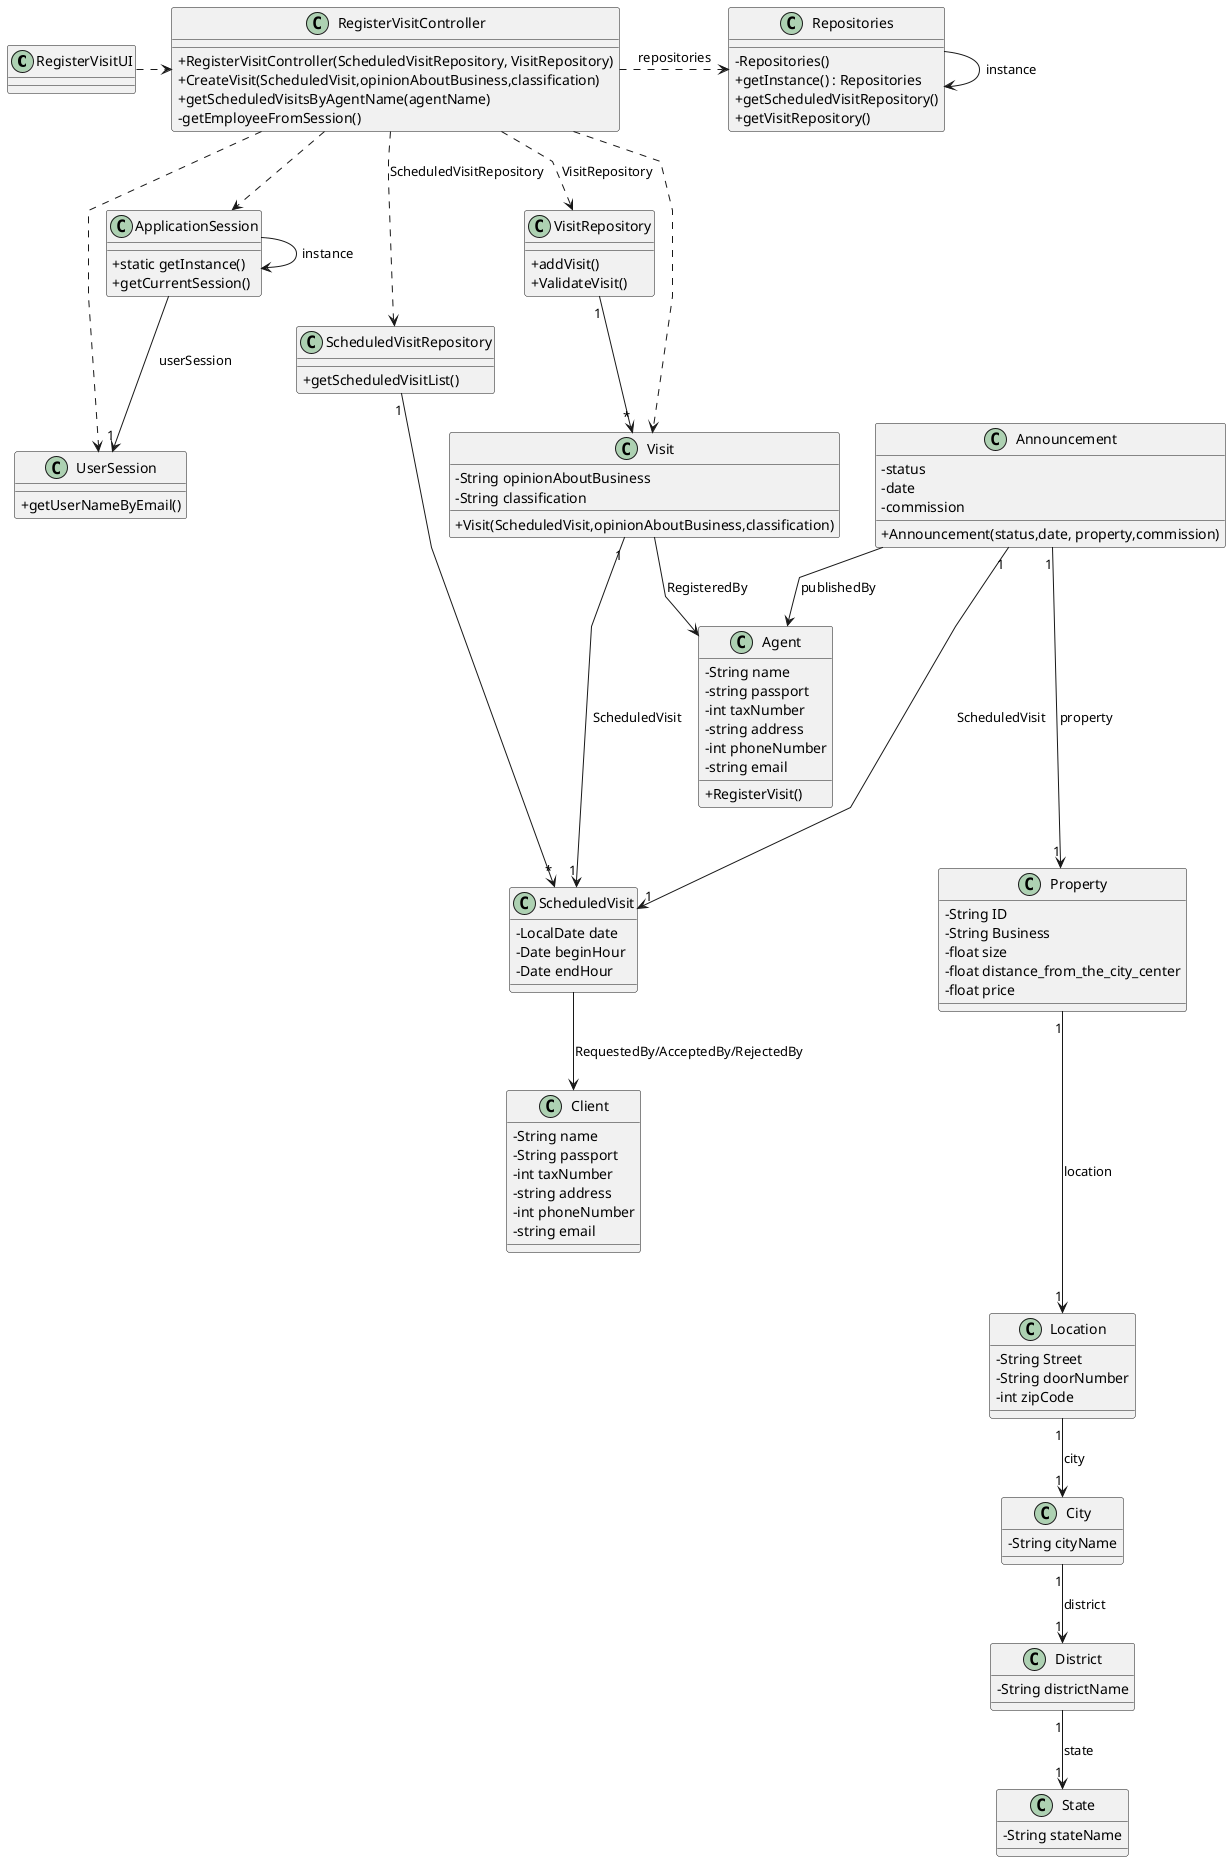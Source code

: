 @startuml
'skinparam monochrome true
skinparam packageStyle rectangle
skinparam shadowing false
skinparam linetype polyline
'skinparam linetype orto

skinparam classAttributeIconSize 0

'left to right direction

class RegisterVisitUI{
}

class RegisterVisitController {
    + RegisterVisitController(ScheduledVisitRepository, VisitRepository)
    +CreateVisit(ScheduledVisit,opinionAboutBusiness,classification)
    +getScheduledVisitsByAgentName(agentName)
    - getEmployeeFromSession()

}

class ApplicationSession
{
    + static getInstance()
    + getCurrentSession()
}

class UserSession
{
    + getUserNameByEmail()
}


class Repositories {
    - Repositories()
    + getInstance() : Repositories
    + getScheduledVisitRepository()
    + getVisitRepository()
}

class ScheduledVisitRepository{
    +getScheduledVisitList()
}

class Announcement{
    - status
    - date
    -commission
    +Announcement(status,date, property,commission)
}

class Property{
  -String ID
  -String Business
  -float size
  -float distance_from_the_city_center
  -float price
}



class Agent {
    -String name
    -string passport
    -int taxNumber
    -string address
    -int phoneNumber
    -string email
    +RegisterVisit()

}

class Client{
    -String name
    -String passport
    -int taxNumber
    -string address
    -int phoneNumber
    -string email

}

class ScheduledVisit{
    -LocalDate date
    -Date beginHour
    -Date endHour
    }

    class Visit{
        - String opinionAboutBusiness
        -String classification
        +Visit(ScheduledVisit,opinionAboutBusiness,classification)
    }

    class VisitRepository{
    +addVisit()
    +ValidateVisit()
    }

    class Location{
        -String Street
        -String doorNumber
        -int zipCode
    }

    class City{
        -String cityName
    }

    class District{
        -String districtName
     }

    class State{
        -String stateName
       }




Repositories -> Repositories : instance
ApplicationSession -> ApplicationSession : instance
RegisterVisitController .> Repositories : repositories


ApplicationSession --> "1" UserSession : userSession


RegisterVisitController ..> ApplicationSession
RegisterVisitController ..> UserSession

RegisterVisitUI .> RegisterVisitController

RegisterVisitController ..> Visit

RegisterVisitController ..> ScheduledVisitRepository : ScheduledVisitRepository

RegisterVisitController ..> VisitRepository : VisitRepository

VisitRepository "1" --> "*" Visit

ScheduledVisitRepository "1" --> "*" ScheduledVisit



Announcement "1" ---> "1" Property: property

Property "1" ---> "1" Location: location

Location "1" --> "1" City: city

City "1" --> "1" District: district

District "1" --> "1" State: state



Announcement "1" ---> "1" ScheduledVisit: ScheduledVisit

Visit "1" ---> "1" ScheduledVisit: ScheduledVisit

ScheduledVisit --> Client : RequestedBy/AcceptedBy/RejectedBy

Visit --> Agent : RegisteredBy

Announcement --> Agent : publishedBy

@enduml
